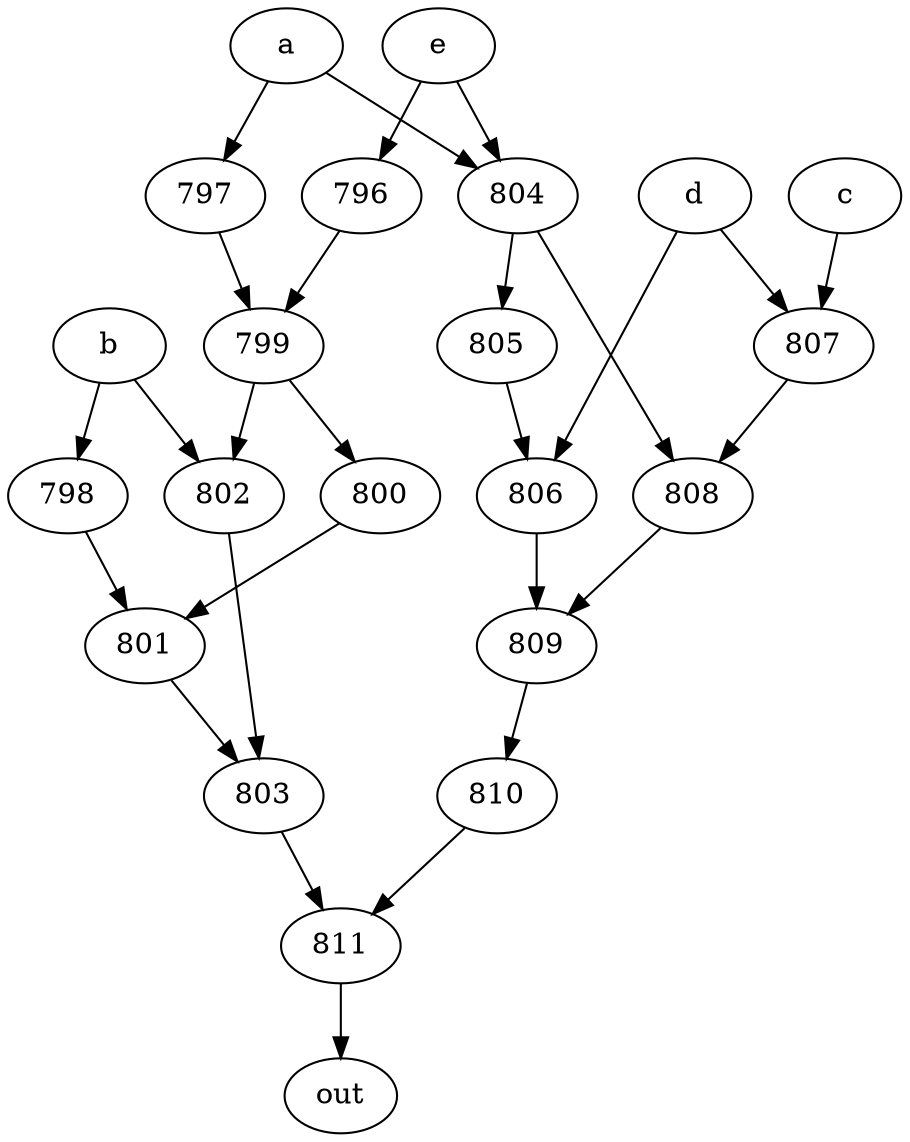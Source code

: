 strict digraph "" {
	811 -> out;
	a -> 797;
	a -> 804;
	797 -> 799;
	804 -> 805;
	804 -> 808;
	799 -> 802;
	799 -> 800;
	805 -> 806;
	808 -> 809;
	b -> 798;
	b -> 802;
	798 -> 801;
	802 -> 803;
	801 -> 803;
	803 -> 811;
	c -> 807;
	807 -> 808;
	d -> 807;
	d -> 806;
	806 -> 809;
	809 -> 810;
	e -> 804;
	e -> 796;
	796 -> 799;
	800 -> 801;
	810 -> 811;
}
